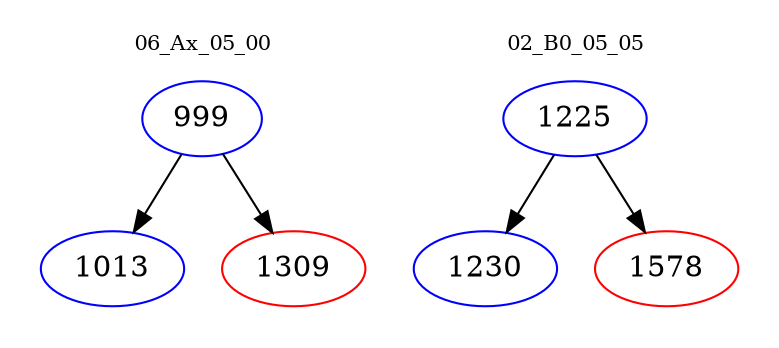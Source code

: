 digraph{
subgraph cluster_0 {
color = white
label = "06_Ax_05_00";
fontsize=10;
T0_999 [label="999", color="blue"]
T0_999 -> T0_1013 [color="black"]
T0_1013 [label="1013", color="blue"]
T0_999 -> T0_1309 [color="black"]
T0_1309 [label="1309", color="red"]
}
subgraph cluster_1 {
color = white
label = "02_B0_05_05";
fontsize=10;
T1_1225 [label="1225", color="blue"]
T1_1225 -> T1_1230 [color="black"]
T1_1230 [label="1230", color="blue"]
T1_1225 -> T1_1578 [color="black"]
T1_1578 [label="1578", color="red"]
}
}
